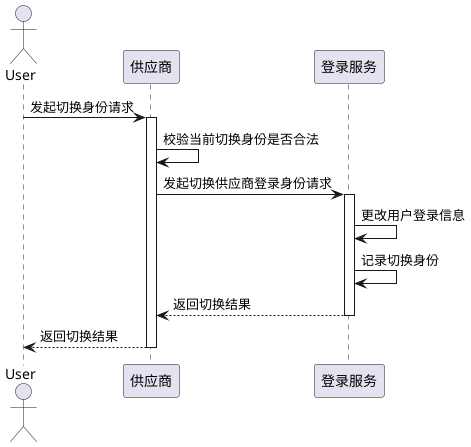 plantuml
@startuml
actor User
participant "供应商" as S
participant "登录服务" as C
 User -> S: 发起切换身份请求
activate S
 S -> S: 校验当前切换身份是否合法
 S -> C: 发起切换供应商登录身份请求
activate C
C->C:更改用户登录信息
C->C:记录切换身份
C-->S:返回切换结果
deactivate C
 S --> User: 返回切换结果
 deactivate S
@enduml




plantuml
@startuml
actor User
participant "登录服务" as C
participant "供应商" as S
participant "其他模块" as R
 User -> C: 发起登录请求
activate C
 C -> S: 获取手机号绑定供应商
activate S
S --> C: 返回手机号绑定供应商列表
deactivate S
 C -> S: 选择列表首个供应商，请求供应商身份列表
 activate S
 S-->C: 返回供应商当前身份列表
 deactivate S
 C->C :查询手机号上次登录当前供应商身份列表
 C->C : 判断上次登录身份是否在供应商当前身份列表中
 C->C : 如果在，则使用上次登录身份，不在则使用接口返回身份组装用户登录信息
 C->C : 记录本次登录信息
 C-->User : 生成token返回登录成功
deactivate C
User->R : 发起业务请求
activate R
R->R: 获取登录携带token换取登录信息（包含当前登录身份）
R->R: 处理业务请求
R-->User: 返回处理结果
deactivate R
@enduml






plantuml
@startuml
start
-用户发起身份申请
-校验申请身份是否合法
if (判断当前申请身份) then (本地生活供应商)
  :校验本地生活供应商数据是否合法;

else (实物供应商)
  :校验实物供应商数据是否合法;
endif
-记录申请审核记录
stop
@enduml

plantuml
@startuml
start
-用户发起供应商类型变更申请，补充变更所需数据
if(校验数据是否完整)then(完整)
   -记录变更申请
else(不完整)
-拒绝类型变更申请
stop
endif
-变更身份审批

if (审批结果) then (通过)
  -将申请数据写入到主表
  -记录审核人审核时间
  -记录主表操作记录

else (驳回)
  -记录驳回原因审核人审核时间等数据

endif
stop
@enduml


plantuml
@startuml
actor BUser as B
actor OUser as O
participant 供应商 as S
participant 登录服务 as C
 B -> S: 发起身份申请
activate S
 S -> S: 校验当前切换身份是否合法
 S -> C: 发起切换供应商登录身份请求
activate C
C->C:更改用户登录信息
C->C:记录切换身份
C-->S:返回切换结果
deactivate C
 S --> User: 返回切换结果
 deactivate S
@enduml


plantuml
@startuml
actor BUser as B
participant 供应商 as S
participant 商品 as C
 B -> S: 发起删除门店申请
activate S
 S -> C: 发起删除门店
activate C
 C -> C: 校验能否删除
C->C:删除商品关联门店
C-->S:返回删除结果
deactivate C
 S -> S: 判断删除结果，删除门店
 S --> B: 返回删除结果
deactivate S
@enduml








@startuml
skinparam dpi 1660
scale 13 width
scale 420 height
participant "前端" as client
participant "供应商" as supplier
participant "流程中心" as workflow
participant "外部接口" as rpc

group 第一步身份校验

 client -> supplier: 发起退出请求
  note right
    以下每一步前端向后端发起请求均需先校验当前登录账号是主账号
  end note
activate supplier
 supplier -> supplier: 手机验证码校验
 supplier -> supplier: 校验当前发起人身份是否是主账号
 supplier -> supplier: 判断渠道
 alt 抖音/淘宝渠道

 supplier -> supplier: 冻结供应商申请渠道
 supplier ->  workflow: 发起退出抖音/淘宝渠道流程
 activate workflow
 workflow -> supplier: 返回流程id
 deactivate
 supplier -> supplier: 写表入库，插入退出申请记录
 note right
 初始化退出状态：平台审核中
 end note
 end
 alt 甄选
  supplier -> supplier: 写表入库，插入退出申请记录
   note right
   初始化退出状态：退出条件校验中
   end note
 end
 supplier -> client: 拒绝或通过
deactivate supplier
end
group 甄选渠道
group 第二步退出条件校验 前端一次请求
    group 有效商品校验
    client -> supplier: 校验可以退出甄选渠道
    activate supplier
    supplier -> rpc:  查询是否有有效商品
    activate rpc
    note right
        接口：
        负责人：王鼎太
        参数：
            供应商id
            商品状态=有效
    end note
    rpc -> supplier: 返回有效商品id
    deactivate rpc
    supplier -> supplier: 判断有效商品id是否为空
    end
    group 订单校验
    supplier -> rpc: 查询未完成订单
        activate rpc
        note right
                接口：
                com.eastbuy.order.b.api.saleorder.feign.IOrderApi
                queryOrderList
                负责人：黄荣刚
                参数：
                    supplierId:
                    orderStatusIds：未完成(待支付、待发货、已发货、部分发货、部分退款)
        end note
        rpc -> supplier: 返回未完成数量
        deactivate
    supplier -> supplier: 判断是否有未完成订单
    alt 无未完成订单
    supplier -> rpc : 查询完成时间小于90天的订单
    note right
                接口：
                com.eastbuy.order.b.api.saleorder.feign.IOrderApi
                queryOrderList
                负责人：黄荣刚
                参数：
                    供应商id
                    timeType=30
                    startTime=当前时间-90天
    end note
        activate rpc
        rpc -> supplier: 返回完成时间小于90天的订单

        deactivate

    end
           supplier -> supplier: 判断是否存在完成时间小于90天的订单
    end
    group 售后单校验
    supplier -> rpc: 查询未完结售后单
    activate rpc
     note right
                    接口：
                    负责人：
                    参数：
                        供应商id
                        售后单状态=未完成(待商家处理、拒绝售后申请、
                        待买家退货、待商家收货、退货后商家拒绝、退款中、退款失败)
     end note
     rpc -> supplier: 返回未完结售后单
    deactivate
     supplier-> supplier: 判断是够存在未完结售后单
    group 发票校验
    group 商家给用户开票
    supplier -> rpc: 查询商家给用户的未完结开票
    note right
                        接口：
                        负责人：王哲
                        参数：
                            供应商id
                            申请单状态=未完结状态(待处理、开票中、开票失败、
                            红冲中、红冲失败，作废待确认)
    end note
    activate rpc
    rpc -> supplier: 返回商家给用户的未完结开票
    deactivate
    supplier -> supplier: 判断是否存在未完结开票
    end
    group 商家给平台开票
        supplier -> rpc: 查询商家给平台的未完结开票
        note right
                            接口：
                            负责人：王哲
                            参数：
                                供应商id
                                申请单状态=未完结状态(待审核，审核驳回，待确认收票)
        end note
        activate rpc
        rpc -> supplier: 返回商家给平台的未完结开票
        deactivate
        supplier -> supplier: 判断是否存在未完结开票
    end
    group 商家给平台下月是否有待开票
            supplier -> rpc: 查询商家给平台下月是否有待开票账单
            note right
                                接口：
                                负责人：李世伟
                                参数：
                                    供应商id
                                    结算日期>当前月份1号日期
            end note
            activate rpc
            rpc -> supplier: 返回商家给平台的未完结开票
            deactivate
            supplier -> supplier: 判断是否存在未完结开票
    end
    end
    group 未完结佣金/货款/技术服务费
                supplier -> rpc: 查询供应商是否有未结算账单
                note right
                                    接口：
                                    负责人：李世伟
                                    参数：
                                        供应商id
                end note
                activate rpc
                rpc -> supplier: 返回未结算的佣金/货款/技术服务费账单
                deactivate
                supplier -> supplier: 判断是否存在未完结账单
                supplier -> client: 校验结果
                deactivate
    end
alt 校验全部通过或退出渠道不是甄选app
client -> supplier: 下一步（发起退出流程）
activate supplier
supplier -> supplier: 上述检查项，后端再次校验（仅甄选渠道）
alt 校验失败（有增量数据）
supplier -> client: 返回退出申请失败

client -> client: 刷新页面重新校验
end
supplier -> supplier: 冻结供应商申请渠道
supplier ->  workflow: 发起退出甄选渠道流程
activate workflow
workflow -> supplier: 返回流程id
deactivate
supplier -> supplier: 更新退出状态：平台审核中
supplier -> client: 申请退出成功
deactivate
end
end
end

group 第三步 平台校验
workflow -> workflow: 保证金扣减完成人工审核
workflow -> workflow: 甄选商务审核
workflow -> workflow: 商务一级部门负责人审核
workflow -> workflow: 供应商运营审核
alt 上述任意一步审核驳回
workflow --> supplier: MQ通知审核驳回
activate supplier
supplier -> supplier: 供应商解冻
supplier -> supplier: 更新退出状态：平台审核驳回
end
deactivate
workflow --> supplier: MQ通知运营审核通过
supplier -> supplier: 更新退出状态: 合作协议终止确认中
alt 确认退出协议前 撤销退出申请
client -> supplier: 撤销退出申请
activate supplier
supplier -> workflow: 撤销结束流程
note right
                                    接口：ProcessRpcService#cancel
                                    负责人：王哲
                                    参数：
                                        流程实例id
                                        操作人

end note
workflow -> supplier: 返回撤销结果
supplier -> supplier: 供应商解冻
supplier -> supplier: 更新退出状态: 已撤销
supplier -> client: 返回撤销结果
deactivate
end
group 第四步终止合作协议签署
client -> supplier: 确认退出协议
activate supplier
supplier -> supplier: 校验供应商下是否有未完结售后单 同上接口
supplier -> supplier: 校验商家给用户开票是否有未完结开票 同上接口
alt 校验不通过
supplier -> client: 校验失败及失败原因
end
supplier-> rpc: 确认协议终止
note right
                                    接口：
                                    负责人：李新君
                                    参数：
                                        供应商id
                                        退出渠道类型
end note
rpc -> supplier: 返回终止结果
supplier -> workflow: 终止协议签署节点完成
note right
                                    接口：ProcessRpcService#pass
                                    负责人：王哲
                                    参数：
                                        流程实例id
                                        节点id（taskId）
                                        是否系统节点
                                        操作人（系统）

end note
workflow -> workflow: 流程流转到等待保证金退回+30天公示完成

workflow -> supplier: 返回处理结果

supplier -> rpc: 是否存在该供应商订单
rpc -> supplier: 返回是否存在该供应商订单

alt 存在该供应商订单
supplier -> rpc: 创建商家退出公示内容
rpc -> supplier: 返回创建退出公示内容结果
supplier -> supplier: 保存公示开始时间及公示内容id
end
supplier -> supplier: 更新退出状态: 已确认终止合作协议
end
group 第五步退还保证金
client -> supplier: 发起退还保证金
supplier -> rpc: 查询保证金余额

note right
                                    接口：
                                    负责人：郑保乐
                                    参数：
                                        供应商id
end note
rpc -> supplier : 返回保证金余额
alt 保证金余额大于0
supplier -> rpc: 发起退还保证金
note right
                                    接口：
                                    负责人：郑保乐
                                    参数：
                                        供应商id
end note
rpc -> supplier: 发起成功
supplier -> supplier: 更新退出状态: 保证金退回中
rpc -->supplier: 保证金退还结果
alt 保证金退还失败
supplier ->supplier: 更新退出状态: 保证金退回失败
end


end
supplier ->supplier: 更新退出状态: 等待公示完成

end
supplier -> supplier:定时任务扫表 \n获取当前时间-30天>退出公示开始时间的退出记录 \n&& 退出状态=等待公示完成 \n&& 退出渠道=甄选
supplier -> workflow: 保证金退回+30天公示完成节点完成
workflow -> workflow: 流转到删除退出渠道节点
workflow -> supplier: 返回处理结果
supplier -> workflow: 删除退出渠道阶段完成
workflow -> workflow: 流程结束
workflow -> supplier: 返回处理结果
supplier -> supplier: 删除甄选渠道
note right
合作渠道删除甄选
甄选业务审核状态改为-1
删除品牌对甄选授权文件
end note
supplier -> supplier: 判断是否存在其他合作渠道
alt 有其它合作渠道
supplier -> supplier: 更新退出状态: 渠道退出完成\n供应商主状态回退到信息待补充
supplier -> rpc: 发送甄选渠道退出MQ （供应商id 供应商编号 供应商名称 渠道类型）
end

alt 无其它合作渠道
supplier -> supplier: 更新退出状态: 选择注销中
alt 注销供应商
client -> supplier: 删除并注销
supplier -> supplier: 注销供应商
note right
删除该供应商下所有账号绑定关系
删除该供应商下所有账号权限
供应商主状态变更：已注销
end note
supplier -> rpc: 供应商所有账号退出登录
note right
                                    接口：
                                    负责人：李新君
                                    参数：
                                        供应商id
end note
rpc -> supplier: 退出登录完成
supplier -> client: 注销完成
supplier --> rpc: 发送供应商注销MQ（供应商id 供应商编号 供应商名称）
end
end
end


deactivate
end
group 抖音渠道
group 第二步平台审核
workflow -> workflow: 抖音商务审核
workflow -> workflow: 商务一级部门负责人审核
workflow -> workflow: 供应商运营审核
alt 上述任意一步审核驳回
workflow --> supplier: MQ通知审核驳回
activate supplier
supplier -> supplier: 供应商解冻
supplier -> supplier: 更新退出状态：平台审核驳回
end
workflow --> supplier: MQ通知运营审核通过
supplier -> supplier: 更新退出状态:合作协议终止确认中
end
deactivate
group 第三步终止合作协议签署
client -> supplier: 确认退出协议
activate supplier

supplier-> rpc: 确认协议终止
note right
                                    接口：
                                    负责人：李新君
                                    参数：
                                        供应商id
                                        退出渠道类型
end note
rpc -> supplier: 返回终止结果
supplier -> workflow: 终止协议签署节点完成
note right
                                    接口：ProcessRpcService#pass
                                    负责人：王哲
                                    参数：
                                        流程实例id
                                        节点id（taskId）
                                        是否系统节点
                                        操作人（系统）

end note
workflow -> workflow: 流程流转到删除退出渠道

workflow -> supplier: 返回处理结果

supplier -> supplier: 更新退出状态: 已确认终止合作协议
end
supplier -> workflow: 删除退出渠道节点完成

workflow -> workflow: 流程结束
workflow -> supplier: 返回处理结果
supplier -> supplier: 删除抖音\淘宝渠道
note right
合作渠道删除
判断抖音业务审核方式是否改为-1
删除品牌对渠道授权文件
end note
supplier -> rpc: 通知三体渠道退出
note right
                                    接口：
                                    负责人：范星光
                                    参数：
                                        供应商id
                                        渠道类型
end note
supplier -> supplier: 判断是否存在其他合作渠道
alt 有其它合作渠道
supplier -> supplier: 更新退出状态: 渠道退出完成

end

alt 无其它合作渠道
supplier -> supplier: 更新退出状态: 选择注销中\n供应商主状态回退到信息待补充

alt 注销供应商
client -> supplier: 删除并注销
supplier -> supplier: 注销供应商
note right
删除该供应商下所有账号绑定关系
删除该供应商下所有账号权限（角色置为空）
供应商主状态变更：已注销
end note
supplier -> rpc: 供应商所有账号退出登录
note right
                                    接口：
                                    负责人：李新君
                                    参数：
                                        供应商id
end note
rpc -> supplier: 退出登录完成
supplier -> supplier: 更改供应商主状态为已注销
supplier -> client: 注销完成
supplier --> rpc: 发送供应商注销MQ（供应商id 供应商编号 供应商名称）
end
end



end
@enduml



plantuml
@startuml
actor 端 as 端
participant APP_C as A
participant 供应商_C as C
participant 供应商_B as S
participant 内容中心 as 内容中心

 S -> 内容中心: 发起公示,生成公示内容写入内容中心表
内容中心 -> 内容中心: 生成内容id
 C -> 内容中心: 定时任务,每五分钟拉取所有公示内容 （仅查询内容id和名称）
 内容中心 -> C: 返回所有公示内容
 C -> C: 刷新缓存 hash结构 \nkey: supplier-c-service:announce \nfield:id \nvalue:公示名称

 端 -> A: 获取内容列表
 A -> C: 查询公式列表
 C -> C: hgetAll
 C -> A: 返回所有公示列表(id + 名称)
 A -> 端: 返回所有公示列表(id + 名称)
 端 -> 内容中心:通过id获取内容
内容中心->端: 返回内容

S -> 内容中心: 公示结束，置为失效


@enduml

